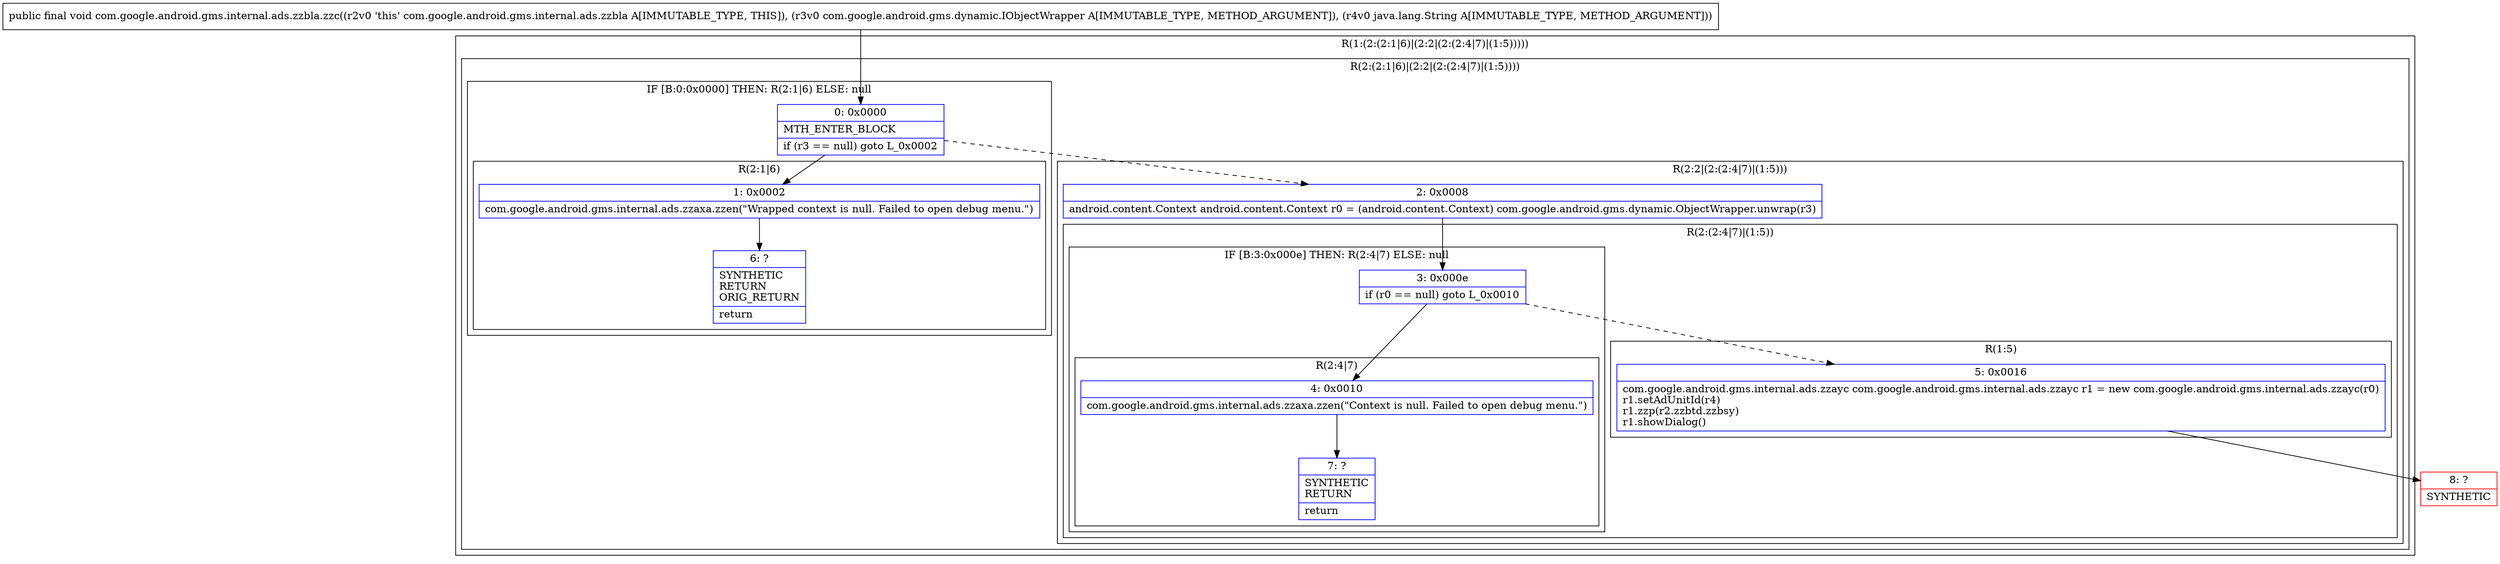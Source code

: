 digraph "CFG forcom.google.android.gms.internal.ads.zzbla.zzc(Lcom\/google\/android\/gms\/dynamic\/IObjectWrapper;Ljava\/lang\/String;)V" {
subgraph cluster_Region_534797394 {
label = "R(1:(2:(2:1|6)|(2:2|(2:(2:4|7)|(1:5)))))";
node [shape=record,color=blue];
subgraph cluster_Region_1847350428 {
label = "R(2:(2:1|6)|(2:2|(2:(2:4|7)|(1:5))))";
node [shape=record,color=blue];
subgraph cluster_IfRegion_592918577 {
label = "IF [B:0:0x0000] THEN: R(2:1|6) ELSE: null";
node [shape=record,color=blue];
Node_0 [shape=record,label="{0\:\ 0x0000|MTH_ENTER_BLOCK\l|if (r3 == null) goto L_0x0002\l}"];
subgraph cluster_Region_51843237 {
label = "R(2:1|6)";
node [shape=record,color=blue];
Node_1 [shape=record,label="{1\:\ 0x0002|com.google.android.gms.internal.ads.zzaxa.zzen(\"Wrapped context is null. Failed to open debug menu.\")\l}"];
Node_6 [shape=record,label="{6\:\ ?|SYNTHETIC\lRETURN\lORIG_RETURN\l|return\l}"];
}
}
subgraph cluster_Region_693507601 {
label = "R(2:2|(2:(2:4|7)|(1:5)))";
node [shape=record,color=blue];
Node_2 [shape=record,label="{2\:\ 0x0008|android.content.Context android.content.Context r0 = (android.content.Context) com.google.android.gms.dynamic.ObjectWrapper.unwrap(r3)\l}"];
subgraph cluster_Region_503897689 {
label = "R(2:(2:4|7)|(1:5))";
node [shape=record,color=blue];
subgraph cluster_IfRegion_1451940753 {
label = "IF [B:3:0x000e] THEN: R(2:4|7) ELSE: null";
node [shape=record,color=blue];
Node_3 [shape=record,label="{3\:\ 0x000e|if (r0 == null) goto L_0x0010\l}"];
subgraph cluster_Region_305975728 {
label = "R(2:4|7)";
node [shape=record,color=blue];
Node_4 [shape=record,label="{4\:\ 0x0010|com.google.android.gms.internal.ads.zzaxa.zzen(\"Context is null. Failed to open debug menu.\")\l}"];
Node_7 [shape=record,label="{7\:\ ?|SYNTHETIC\lRETURN\l|return\l}"];
}
}
subgraph cluster_Region_677326680 {
label = "R(1:5)";
node [shape=record,color=blue];
Node_5 [shape=record,label="{5\:\ 0x0016|com.google.android.gms.internal.ads.zzayc com.google.android.gms.internal.ads.zzayc r1 = new com.google.android.gms.internal.ads.zzayc(r0)\lr1.setAdUnitId(r4)\lr1.zzp(r2.zzbtd.zzbsy)\lr1.showDialog()\l}"];
}
}
}
}
}
Node_8 [shape=record,color=red,label="{8\:\ ?|SYNTHETIC\l}"];
MethodNode[shape=record,label="{public final void com.google.android.gms.internal.ads.zzbla.zzc((r2v0 'this' com.google.android.gms.internal.ads.zzbla A[IMMUTABLE_TYPE, THIS]), (r3v0 com.google.android.gms.dynamic.IObjectWrapper A[IMMUTABLE_TYPE, METHOD_ARGUMENT]), (r4v0 java.lang.String A[IMMUTABLE_TYPE, METHOD_ARGUMENT])) }"];
MethodNode -> Node_0;
Node_0 -> Node_1;
Node_0 -> Node_2[style=dashed];
Node_1 -> Node_6;
Node_2 -> Node_3;
Node_3 -> Node_4;
Node_3 -> Node_5[style=dashed];
Node_4 -> Node_7;
Node_5 -> Node_8;
}


